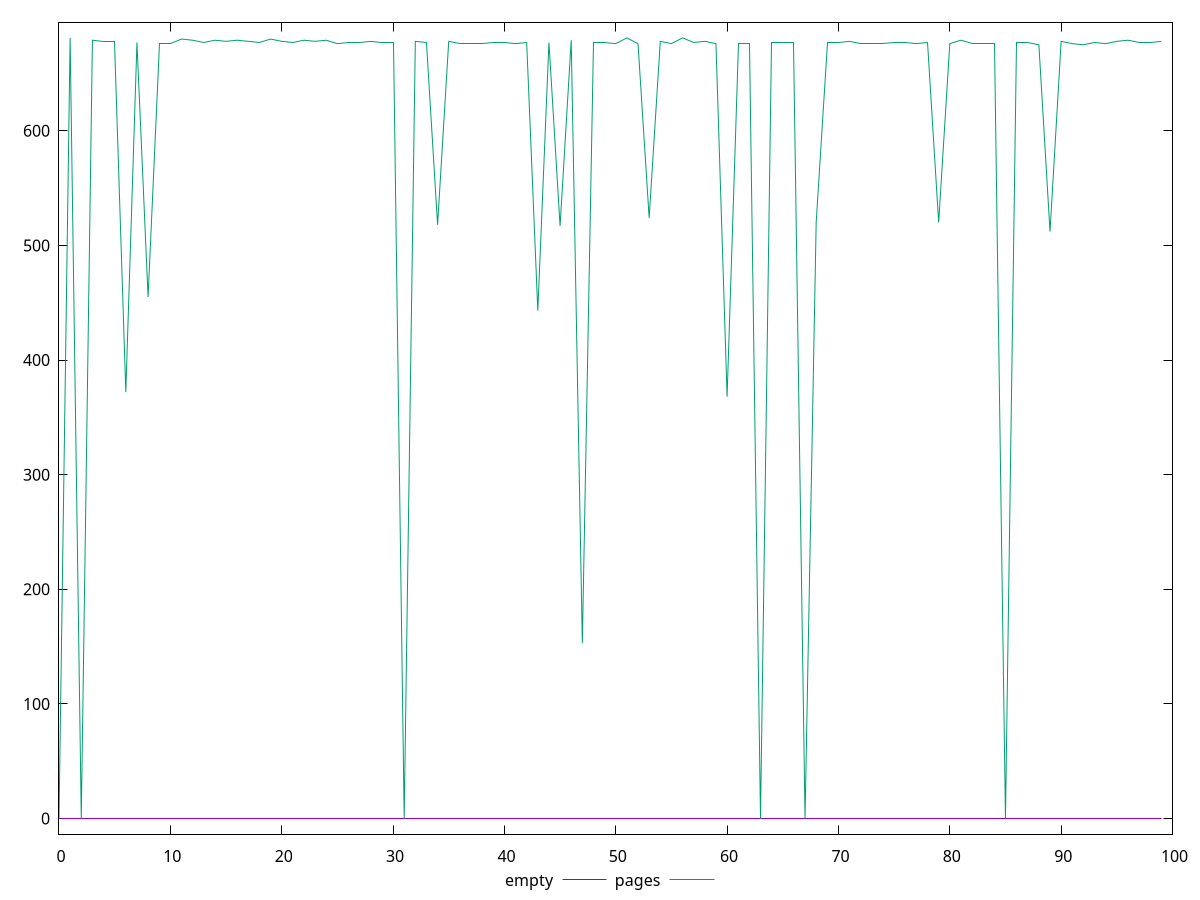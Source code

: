 reset
set terminal svg size 640, 500 enhanced background rgb 'white'
set output "reprap/uses-rel-preload/comparison/line/0_vs_1.svg"

$empty <<EOF
0 0
1 0
2 0
3 0
4 0
5 0
6 0
7 0
8 0
9 0
10 0
11 0
12 0
13 0
14 0
15 0
16 0
17 0
18 0
19 0
20 0
21 0
22 0
23 0
24 0
25 0
26 0
27 0
28 0
29 0
30 0
31 0
32 0
33 0
34 0
35 0
36 0
37 0
38 0
39 0
40 0
41 0
42 0
43 0
44 0
45 0
46 0
47 0
48 0
49 0
50 0
51 0
52 0
53 0
54 0
55 0
56 0
57 0
58 0
59 0
60 0
61 0
62 0
63 0
64 0
65 0
66 0
67 0
68 0
69 0
70 0
71 0
72 0
73 0
74 0
75 0
76 0
77 0
78 0
79 0
80 0
81 0
82 0
83 0
84 0
85 0
86 0
87 0
88 0
89 0
90 0
91 0
92 0
93 0
94 0
95 0
96 0
97 0
98 0
99 0
EOF

$pages <<EOF
0 0
1 681
2 0
3 679
4 678
5 678
6 372
7 677
8 455
9 676
10 676
11 680
12 679
13 677
14 679
15 678
16 679
17 678
18 677
19 680
20 678
21 677
22 679
23 678
24 679
25 676
26 677
27 677
28 678
29 677
30 677
31 0
32 678
33 677
34 518
35 678
36 676
37 676
38 676
39 677
40 677
41 676
42 677
43 443
44 677
45 517
46 679
47 153
48 677
49 677
50 676
51 681
52 676
53 524
54 678
55 676
56 681
57 677
58 678
59 676
60 368
61 676
62 676
63 0
64 677
65 677
66 677
67 0
68 520
69 677
70 677
71 678
72 676
73 676
74 676
75 677
76 677
77 676
78 677
79 520
80 676
81 679
82 676
83 676
84 676
85 0
86 677
87 677
88 675
89 512
90 678
91 676
92 675
93 677
94 676
95 678
96 679
97 677
98 677
99 678
EOF

set key outside below
set yrange [-13.620000000000001:694.62]

plot \
  $empty title "empty" with line, \
  $pages title "pages" with line, \


reset